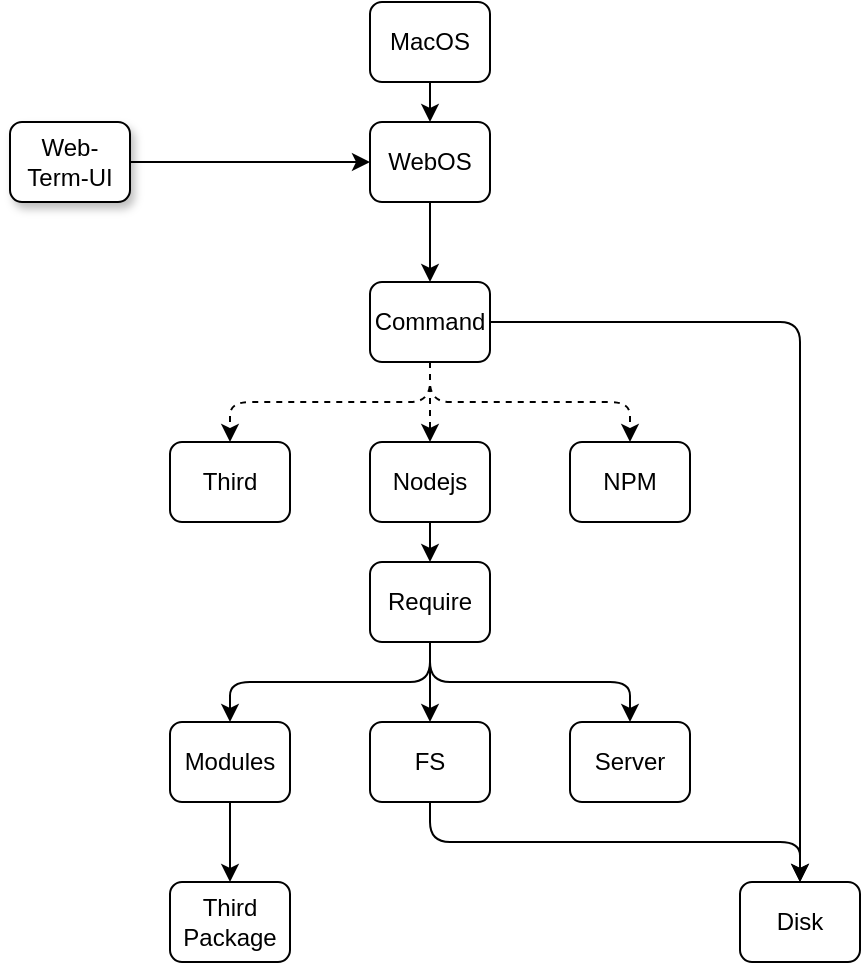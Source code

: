 <mxfile>
    <diagram id="ququL7LoBoBSnXj6G582" name="第 1 页">
        <mxGraphModel dx="837" dy="504" grid="1" gridSize="10" guides="1" tooltips="1" connect="1" arrows="1" fold="1" page="1" pageScale="1" pageWidth="850" pageHeight="1100" math="0" shadow="0">
            <root>
                <mxCell id="0"/>
                <mxCell id="1" parent="0"/>
                <mxCell id="2" value="Disk" style="rounded=1;whiteSpace=wrap;html=1;" parent="1" vertex="1">
                    <mxGeometry x="425" y="540" width="60" height="40" as="geometry"/>
                </mxCell>
                <mxCell id="32" style="edgeStyle=orthogonalEdgeStyle;html=1;exitX=0.5;exitY=1;exitDx=0;exitDy=0;entryX=0.5;entryY=0;entryDx=0;entryDy=0;" parent="1" source="3" target="30" edge="1">
                    <mxGeometry relative="1" as="geometry"/>
                </mxCell>
                <mxCell id="3" value="WebOS" style="rounded=1;whiteSpace=wrap;html=1;" parent="1" vertex="1">
                    <mxGeometry x="240" y="160" width="60" height="40" as="geometry"/>
                </mxCell>
                <mxCell id="49" style="edgeStyle=none;html=1;exitX=1;exitY=0.5;exitDx=0;exitDy=0;entryX=0;entryY=0.5;entryDx=0;entryDy=0;" edge="1" parent="1" source="4" target="3">
                    <mxGeometry relative="1" as="geometry"/>
                </mxCell>
                <mxCell id="4" value="Web-Term-UI" style="rounded=1;whiteSpace=wrap;html=1;shadow=1;" parent="1" vertex="1">
                    <mxGeometry x="60" y="160" width="60" height="40" as="geometry"/>
                </mxCell>
                <mxCell id="22" style="edgeStyle=orthogonalEdgeStyle;html=1;exitX=0.5;exitY=1;exitDx=0;exitDy=0;entryX=0.5;entryY=0;entryDx=0;entryDy=0;" parent="1" source="6" target="11" edge="1">
                    <mxGeometry relative="1" as="geometry"/>
                </mxCell>
                <mxCell id="23" style="edgeStyle=orthogonalEdgeStyle;html=1;exitX=0.5;exitY=1;exitDx=0;exitDy=0;entryX=0.5;entryY=0;entryDx=0;entryDy=0;" parent="1" source="6" target="12" edge="1">
                    <mxGeometry relative="1" as="geometry"/>
                </mxCell>
                <mxCell id="24" style="edgeStyle=orthogonalEdgeStyle;html=1;exitX=0.5;exitY=1;exitDx=0;exitDy=0;entryX=0.5;entryY=0;entryDx=0;entryDy=0;" parent="1" source="6" target="8" edge="1">
                    <mxGeometry relative="1" as="geometry"/>
                </mxCell>
                <mxCell id="6" value="Require" style="rounded=1;whiteSpace=wrap;html=1;" parent="1" vertex="1">
                    <mxGeometry x="240" y="380" width="60" height="40" as="geometry"/>
                </mxCell>
                <mxCell id="41" style="edgeStyle=orthogonalEdgeStyle;html=1;exitX=0.5;exitY=1;exitDx=0;exitDy=0;entryX=0.5;entryY=0;entryDx=0;entryDy=0;" parent="1" source="8" target="40" edge="1">
                    <mxGeometry relative="1" as="geometry"/>
                </mxCell>
                <mxCell id="8" value="Modules" style="rounded=1;whiteSpace=wrap;html=1;" parent="1" vertex="1">
                    <mxGeometry x="140" y="460" width="60" height="40" as="geometry"/>
                </mxCell>
                <mxCell id="10" value="NPM" style="rounded=1;whiteSpace=wrap;html=1;" parent="1" vertex="1">
                    <mxGeometry x="340" y="320" width="60" height="40" as="geometry"/>
                </mxCell>
                <mxCell id="45" style="edgeStyle=orthogonalEdgeStyle;html=1;exitX=0.5;exitY=1;exitDx=0;exitDy=0;entryX=0.5;entryY=0;entryDx=0;entryDy=0;" parent="1" source="11" target="2" edge="1">
                    <mxGeometry relative="1" as="geometry">
                        <mxPoint x="420" y="540" as="targetPoint"/>
                    </mxGeometry>
                </mxCell>
                <mxCell id="11" value="FS" style="rounded=1;whiteSpace=wrap;html=1;" parent="1" vertex="1">
                    <mxGeometry x="240" y="460" width="60" height="40" as="geometry"/>
                </mxCell>
                <mxCell id="12" value="Server" style="rounded=1;whiteSpace=wrap;html=1;" parent="1" vertex="1">
                    <mxGeometry x="340" y="460" width="60" height="40" as="geometry"/>
                </mxCell>
                <mxCell id="43" style="edgeStyle=orthogonalEdgeStyle;html=1;exitX=0.5;exitY=1;exitDx=0;exitDy=0;" parent="1" source="13" target="6" edge="1">
                    <mxGeometry relative="1" as="geometry"/>
                </mxCell>
                <mxCell id="13" value="Nodejs" style="rounded=1;whiteSpace=wrap;html=1;" parent="1" vertex="1">
                    <mxGeometry x="240" y="320" width="60" height="40" as="geometry"/>
                </mxCell>
                <mxCell id="17" style="edgeStyle=none;html=1;exitX=0.5;exitY=1;exitDx=0;exitDy=0;entryX=0.5;entryY=0;entryDx=0;entryDy=0;" parent="1" source="14" target="3" edge="1">
                    <mxGeometry relative="1" as="geometry"/>
                </mxCell>
                <mxCell id="14" value="MacOS" style="rounded=1;whiteSpace=wrap;html=1;" parent="1" vertex="1">
                    <mxGeometry x="240" y="100" width="60" height="40" as="geometry"/>
                </mxCell>
                <mxCell id="35" style="edgeStyle=orthogonalEdgeStyle;html=1;exitX=0.5;exitY=1;exitDx=0;exitDy=0;entryX=0.5;entryY=0;entryDx=0;entryDy=0;dashed=1;" parent="1" source="30" target="10" edge="1">
                    <mxGeometry relative="1" as="geometry"/>
                </mxCell>
                <mxCell id="39" style="edgeStyle=orthogonalEdgeStyle;html=1;exitX=0.5;exitY=1;exitDx=0;exitDy=0;dashed=1;" parent="1" source="30" target="38" edge="1">
                    <mxGeometry relative="1" as="geometry"/>
                </mxCell>
                <mxCell id="42" style="edgeStyle=orthogonalEdgeStyle;html=1;exitX=0.5;exitY=1;exitDx=0;exitDy=0;entryX=0.5;entryY=0;entryDx=0;entryDy=0;dashed=1;" parent="1" source="30" target="13" edge="1">
                    <mxGeometry relative="1" as="geometry"/>
                </mxCell>
                <mxCell id="48" style="edgeStyle=orthogonalEdgeStyle;html=1;exitX=1;exitY=0.5;exitDx=0;exitDy=0;entryX=0.5;entryY=0;entryDx=0;entryDy=0;" parent="1" source="30" target="2" edge="1">
                    <mxGeometry relative="1" as="geometry"/>
                </mxCell>
                <mxCell id="30" value="Command" style="rounded=1;whiteSpace=wrap;html=1;" parent="1" vertex="1">
                    <mxGeometry x="240" y="240" width="60" height="40" as="geometry"/>
                </mxCell>
                <mxCell id="38" value="Third" style="rounded=1;whiteSpace=wrap;html=1;" parent="1" vertex="1">
                    <mxGeometry x="140" y="320" width="60" height="40" as="geometry"/>
                </mxCell>
                <mxCell id="40" value="Third&lt;br&gt;Package" style="rounded=1;whiteSpace=wrap;html=1;" parent="1" vertex="1">
                    <mxGeometry x="140" y="540" width="60" height="40" as="geometry"/>
                </mxCell>
            </root>
        </mxGraphModel>
    </diagram>
</mxfile>